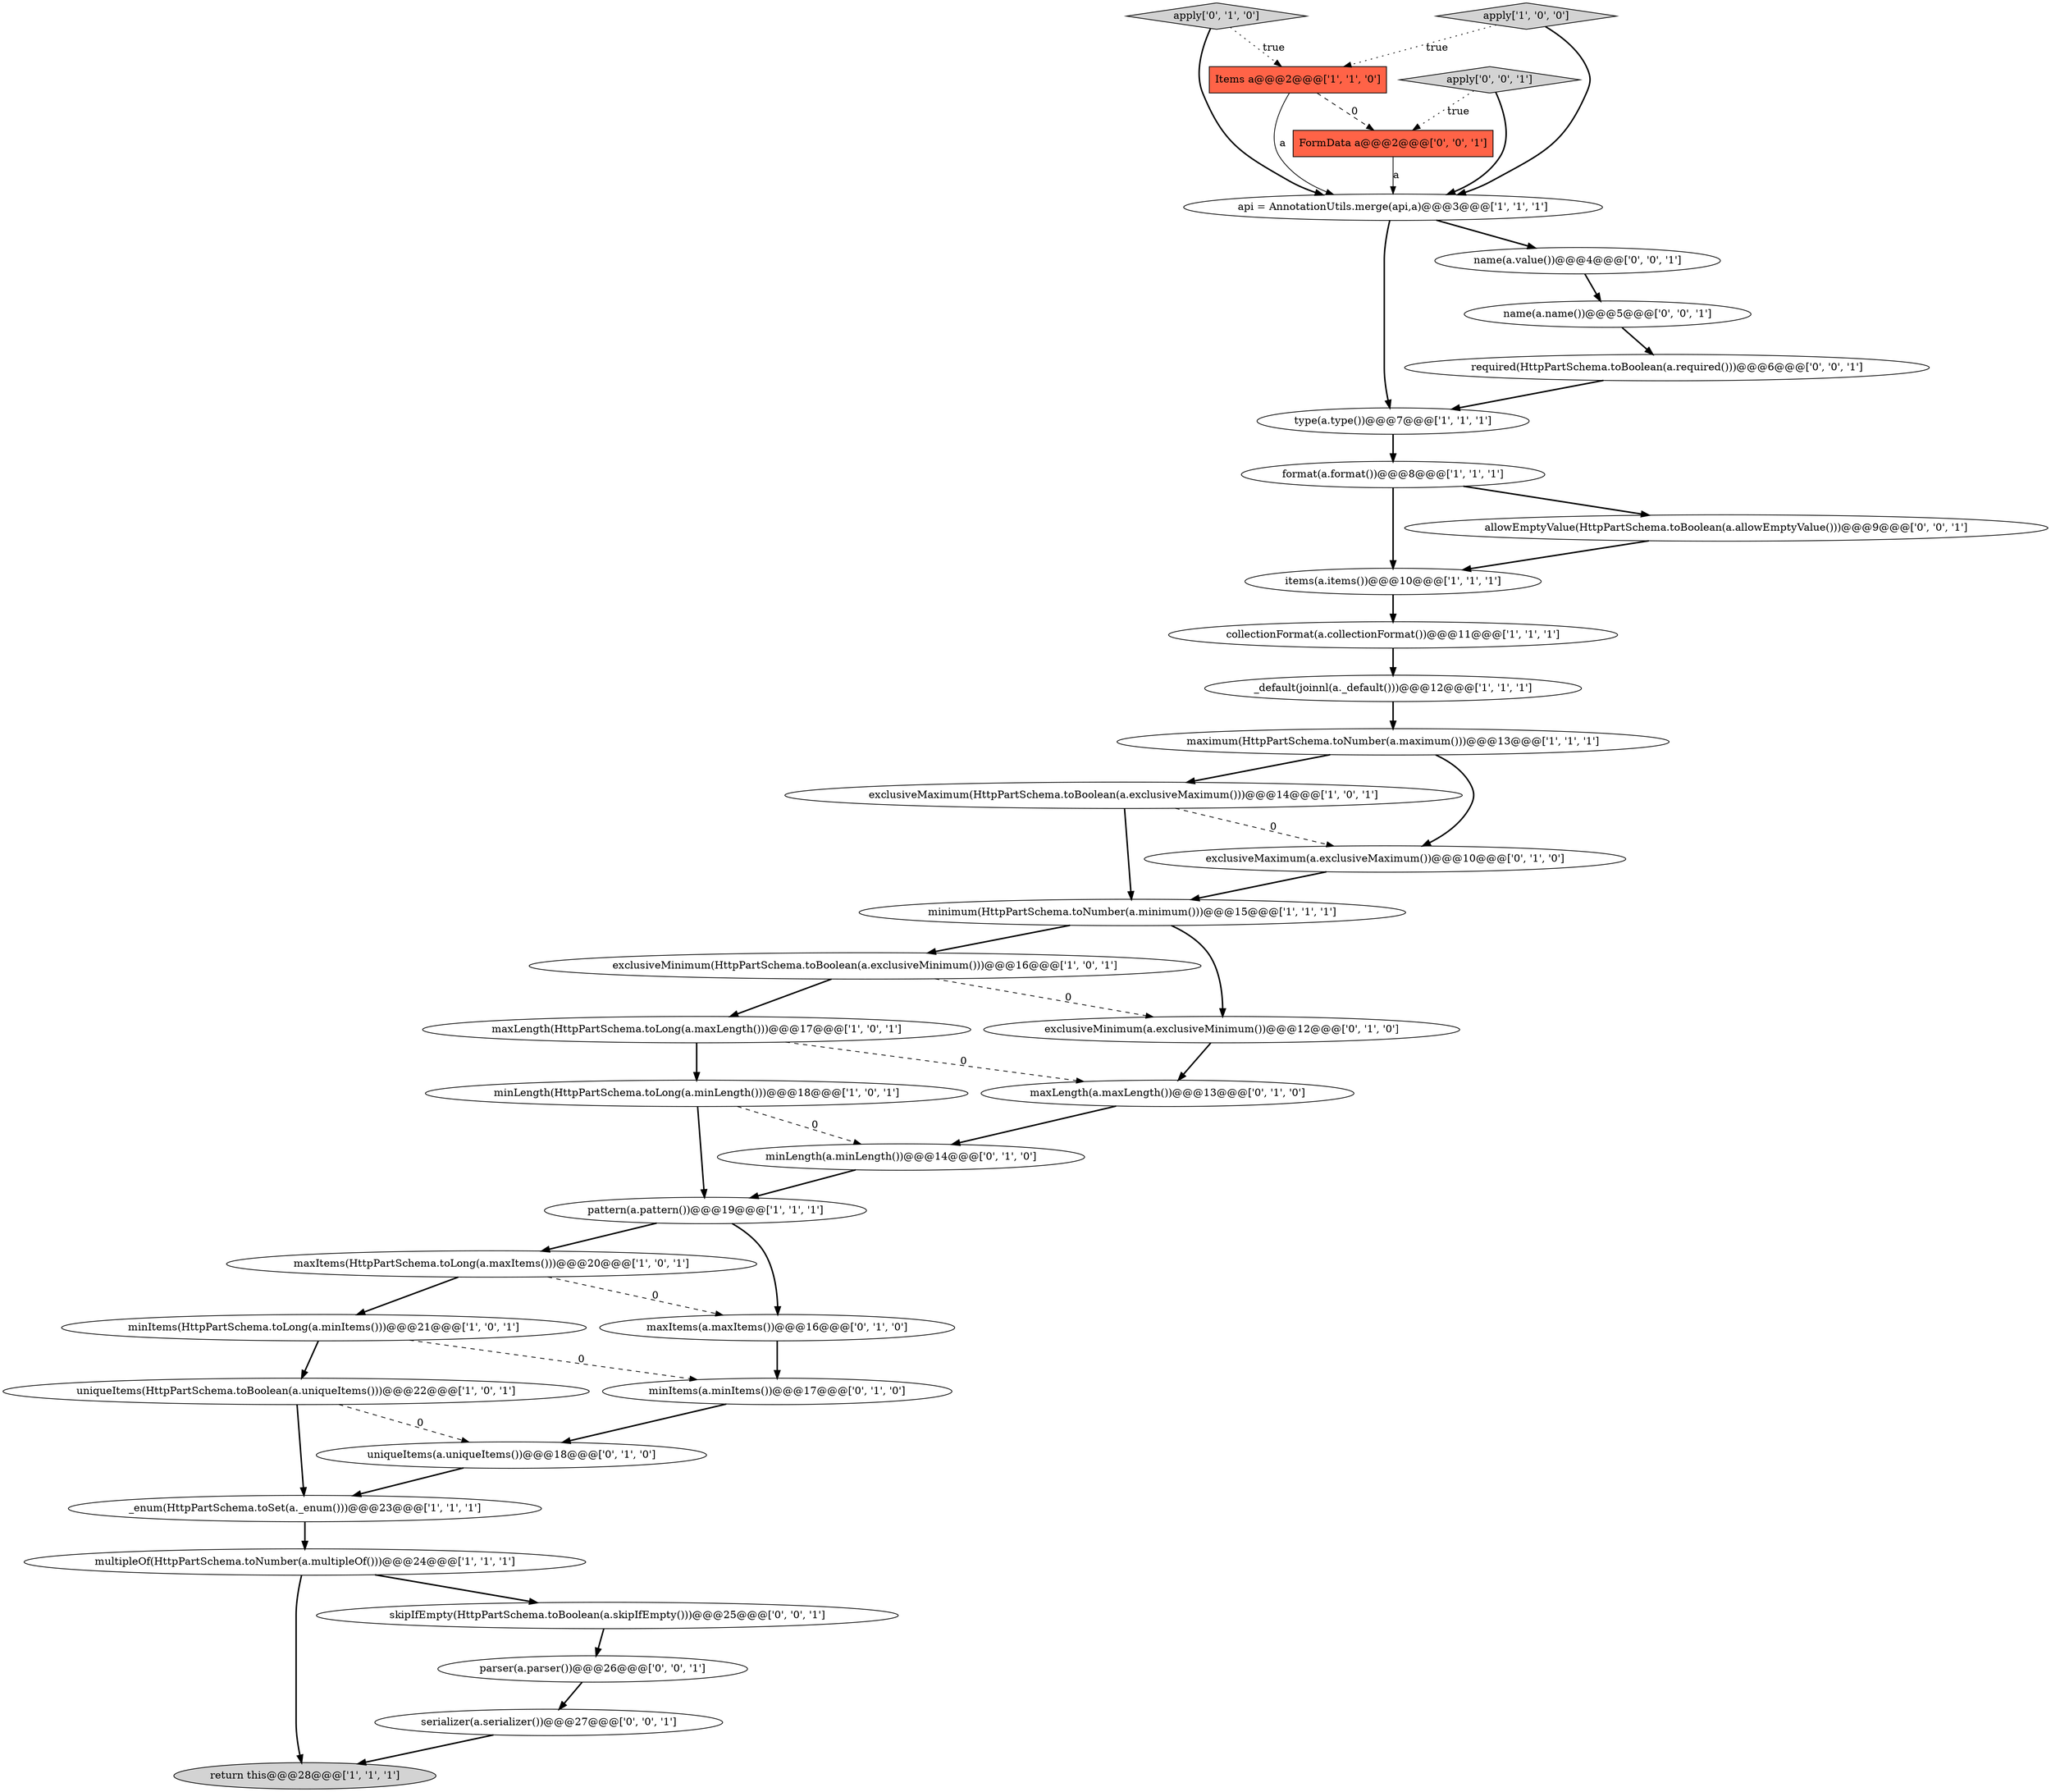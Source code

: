 digraph {
9 [style = filled, label = "maxLength(HttpPartSchema.toLong(a.maxLength()))@@@17@@@['1', '0', '1']", fillcolor = white, shape = ellipse image = "AAA0AAABBB1BBB"];
18 [style = filled, label = "maximum(HttpPartSchema.toNumber(a.maximum()))@@@13@@@['1', '1', '1']", fillcolor = white, shape = ellipse image = "AAA0AAABBB1BBB"];
21 [style = filled, label = "maxLength(a.maxLength())@@@13@@@['0', '1', '0']", fillcolor = white, shape = ellipse image = "AAA1AAABBB2BBB"];
13 [style = filled, label = "maxItems(HttpPartSchema.toLong(a.maxItems()))@@@20@@@['1', '0', '1']", fillcolor = white, shape = ellipse image = "AAA0AAABBB1BBB"];
34 [style = filled, label = "name(a.name())@@@5@@@['0', '0', '1']", fillcolor = white, shape = ellipse image = "AAA0AAABBB3BBB"];
3 [style = filled, label = "api = AnnotationUtils.merge(api,a)@@@3@@@['1', '1', '1']", fillcolor = white, shape = ellipse image = "AAA0AAABBB1BBB"];
0 [style = filled, label = "type(a.type())@@@7@@@['1', '1', '1']", fillcolor = white, shape = ellipse image = "AAA0AAABBB1BBB"];
16 [style = filled, label = "format(a.format())@@@8@@@['1', '1', '1']", fillcolor = white, shape = ellipse image = "AAA0AAABBB1BBB"];
23 [style = filled, label = "apply['0', '1', '0']", fillcolor = lightgray, shape = diamond image = "AAA0AAABBB2BBB"];
26 [style = filled, label = "maxItems(a.maxItems())@@@16@@@['0', '1', '0']", fillcolor = white, shape = ellipse image = "AAA1AAABBB2BBB"];
8 [style = filled, label = "exclusiveMaximum(HttpPartSchema.toBoolean(a.exclusiveMaximum()))@@@14@@@['1', '0', '1']", fillcolor = white, shape = ellipse image = "AAA0AAABBB1BBB"];
7 [style = filled, label = "Items a@@@2@@@['1', '1', '0']", fillcolor = tomato, shape = box image = "AAA0AAABBB1BBB"];
15 [style = filled, label = "exclusiveMinimum(HttpPartSchema.toBoolean(a.exclusiveMinimum()))@@@16@@@['1', '0', '1']", fillcolor = white, shape = ellipse image = "AAA0AAABBB1BBB"];
6 [style = filled, label = "return this@@@28@@@['1', '1', '1']", fillcolor = lightgray, shape = ellipse image = "AAA0AAABBB1BBB"];
1 [style = filled, label = "_default(joinnl(a._default()))@@@12@@@['1', '1', '1']", fillcolor = white, shape = ellipse image = "AAA0AAABBB1BBB"];
12 [style = filled, label = "pattern(a.pattern())@@@19@@@['1', '1', '1']", fillcolor = white, shape = ellipse image = "AAA0AAABBB1BBB"];
29 [style = filled, label = "required(HttpPartSchema.toBoolean(a.required()))@@@6@@@['0', '0', '1']", fillcolor = white, shape = ellipse image = "AAA0AAABBB3BBB"];
32 [style = filled, label = "apply['0', '0', '1']", fillcolor = lightgray, shape = diamond image = "AAA0AAABBB3BBB"];
5 [style = filled, label = "multipleOf(HttpPartSchema.toNumber(a.multipleOf()))@@@24@@@['1', '1', '1']", fillcolor = white, shape = ellipse image = "AAA0AAABBB1BBB"];
14 [style = filled, label = "collectionFormat(a.collectionFormat())@@@11@@@['1', '1', '1']", fillcolor = white, shape = ellipse image = "AAA0AAABBB1BBB"];
36 [style = filled, label = "name(a.value())@@@4@@@['0', '0', '1']", fillcolor = white, shape = ellipse image = "AAA0AAABBB3BBB"];
27 [style = filled, label = "minLength(a.minLength())@@@14@@@['0', '1', '0']", fillcolor = white, shape = ellipse image = "AAA1AAABBB2BBB"];
4 [style = filled, label = "items(a.items())@@@10@@@['1', '1', '1']", fillcolor = white, shape = ellipse image = "AAA0AAABBB1BBB"];
10 [style = filled, label = "minLength(HttpPartSchema.toLong(a.minLength()))@@@18@@@['1', '0', '1']", fillcolor = white, shape = ellipse image = "AAA0AAABBB1BBB"];
22 [style = filled, label = "uniqueItems(a.uniqueItems())@@@18@@@['0', '1', '0']", fillcolor = white, shape = ellipse image = "AAA1AAABBB2BBB"];
33 [style = filled, label = "parser(a.parser())@@@26@@@['0', '0', '1']", fillcolor = white, shape = ellipse image = "AAA0AAABBB3BBB"];
11 [style = filled, label = "apply['1', '0', '0']", fillcolor = lightgray, shape = diamond image = "AAA0AAABBB1BBB"];
20 [style = filled, label = "minimum(HttpPartSchema.toNumber(a.minimum()))@@@15@@@['1', '1', '1']", fillcolor = white, shape = ellipse image = "AAA0AAABBB1BBB"];
2 [style = filled, label = "uniqueItems(HttpPartSchema.toBoolean(a.uniqueItems()))@@@22@@@['1', '0', '1']", fillcolor = white, shape = ellipse image = "AAA0AAABBB1BBB"];
28 [style = filled, label = "exclusiveMaximum(a.exclusiveMaximum())@@@10@@@['0', '1', '0']", fillcolor = white, shape = ellipse image = "AAA1AAABBB2BBB"];
24 [style = filled, label = "exclusiveMinimum(a.exclusiveMinimum())@@@12@@@['0', '1', '0']", fillcolor = white, shape = ellipse image = "AAA1AAABBB2BBB"];
19 [style = filled, label = "minItems(HttpPartSchema.toLong(a.minItems()))@@@21@@@['1', '0', '1']", fillcolor = white, shape = ellipse image = "AAA0AAABBB1BBB"];
25 [style = filled, label = "minItems(a.minItems())@@@17@@@['0', '1', '0']", fillcolor = white, shape = ellipse image = "AAA1AAABBB2BBB"];
31 [style = filled, label = "skipIfEmpty(HttpPartSchema.toBoolean(a.skipIfEmpty()))@@@25@@@['0', '0', '1']", fillcolor = white, shape = ellipse image = "AAA0AAABBB3BBB"];
35 [style = filled, label = "FormData a@@@2@@@['0', '0', '1']", fillcolor = tomato, shape = box image = "AAA0AAABBB3BBB"];
37 [style = filled, label = "allowEmptyValue(HttpPartSchema.toBoolean(a.allowEmptyValue()))@@@9@@@['0', '0', '1']", fillcolor = white, shape = ellipse image = "AAA0AAABBB3BBB"];
30 [style = filled, label = "serializer(a.serializer())@@@27@@@['0', '0', '1']", fillcolor = white, shape = ellipse image = "AAA0AAABBB3BBB"];
17 [style = filled, label = "_enum(HttpPartSchema.toSet(a._enum()))@@@23@@@['1', '1', '1']", fillcolor = white, shape = ellipse image = "AAA0AAABBB1BBB"];
24->21 [style = bold, label=""];
12->26 [style = bold, label=""];
23->3 [style = bold, label=""];
11->3 [style = bold, label=""];
8->28 [style = dashed, label="0"];
13->26 [style = dashed, label="0"];
19->25 [style = dashed, label="0"];
2->22 [style = dashed, label="0"];
7->3 [style = solid, label="a"];
15->9 [style = bold, label=""];
16->4 [style = bold, label=""];
13->19 [style = bold, label=""];
27->12 [style = bold, label=""];
35->3 [style = solid, label="a"];
9->21 [style = dashed, label="0"];
28->20 [style = bold, label=""];
20->15 [style = bold, label=""];
16->37 [style = bold, label=""];
1->18 [style = bold, label=""];
11->7 [style = dotted, label="true"];
22->17 [style = bold, label=""];
7->35 [style = dashed, label="0"];
18->28 [style = bold, label=""];
2->17 [style = bold, label=""];
23->7 [style = dotted, label="true"];
12->13 [style = bold, label=""];
29->0 [style = bold, label=""];
14->1 [style = bold, label=""];
10->12 [style = bold, label=""];
5->31 [style = bold, label=""];
26->25 [style = bold, label=""];
33->30 [style = bold, label=""];
30->6 [style = bold, label=""];
36->34 [style = bold, label=""];
37->4 [style = bold, label=""];
3->0 [style = bold, label=""];
10->27 [style = dashed, label="0"];
32->3 [style = bold, label=""];
21->27 [style = bold, label=""];
4->14 [style = bold, label=""];
20->24 [style = bold, label=""];
3->36 [style = bold, label=""];
19->2 [style = bold, label=""];
34->29 [style = bold, label=""];
18->8 [style = bold, label=""];
32->35 [style = dotted, label="true"];
31->33 [style = bold, label=""];
25->22 [style = bold, label=""];
15->24 [style = dashed, label="0"];
8->20 [style = bold, label=""];
17->5 [style = bold, label=""];
5->6 [style = bold, label=""];
9->10 [style = bold, label=""];
0->16 [style = bold, label=""];
}
